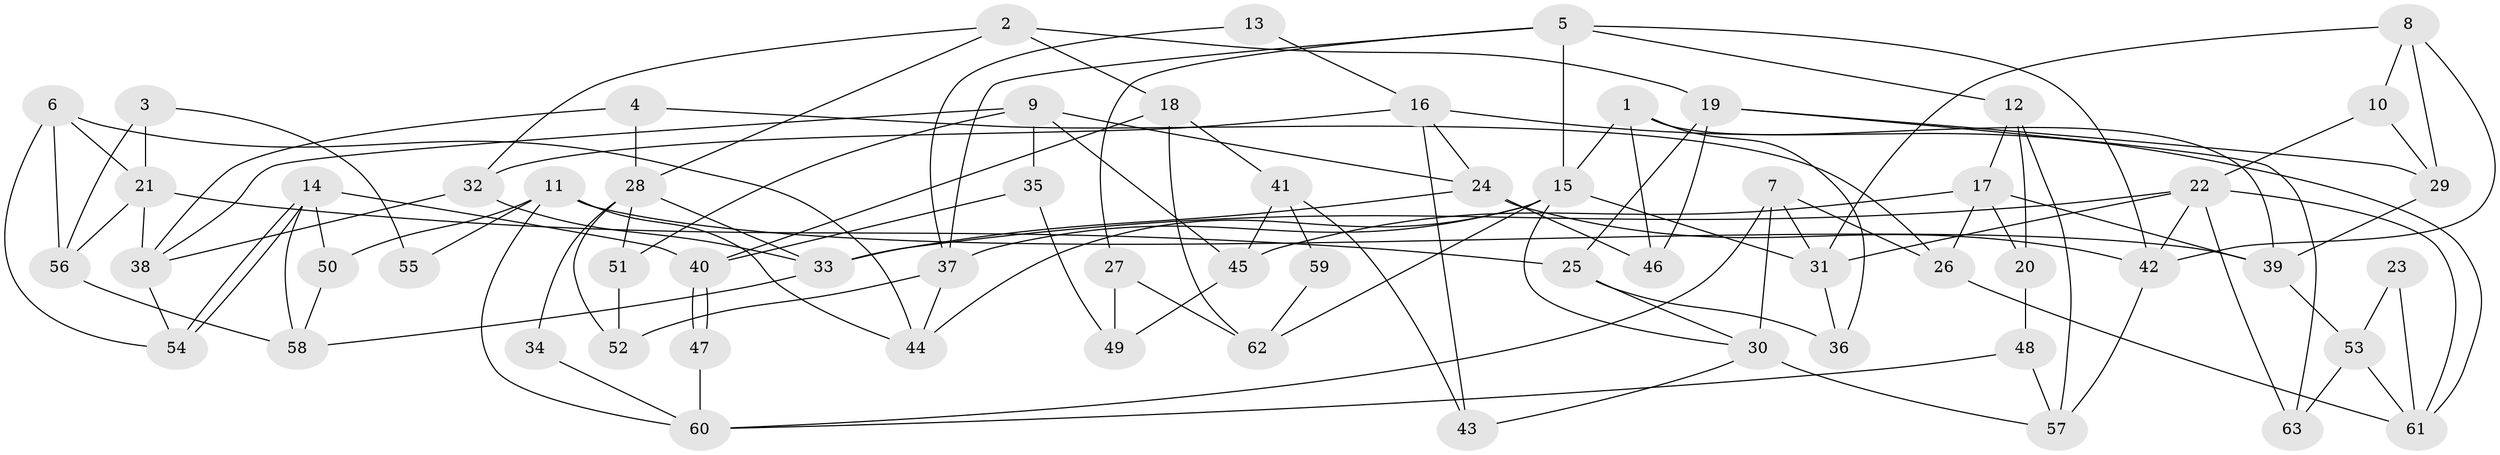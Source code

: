 // coarse degree distribution, {5: 0.21052631578947367, 7: 0.05263157894736842, 4: 0.10526315789473684, 6: 0.21052631578947367, 8: 0.05263157894736842, 2: 0.10526315789473684, 9: 0.05263157894736842, 1: 0.02631578947368421, 3: 0.18421052631578946}
// Generated by graph-tools (version 1.1) at 2025/52/02/27/25 19:52:08]
// undirected, 63 vertices, 126 edges
graph export_dot {
graph [start="1"]
  node [color=gray90,style=filled];
  1;
  2;
  3;
  4;
  5;
  6;
  7;
  8;
  9;
  10;
  11;
  12;
  13;
  14;
  15;
  16;
  17;
  18;
  19;
  20;
  21;
  22;
  23;
  24;
  25;
  26;
  27;
  28;
  29;
  30;
  31;
  32;
  33;
  34;
  35;
  36;
  37;
  38;
  39;
  40;
  41;
  42;
  43;
  44;
  45;
  46;
  47;
  48;
  49;
  50;
  51;
  52;
  53;
  54;
  55;
  56;
  57;
  58;
  59;
  60;
  61;
  62;
  63;
  1 -- 36;
  1 -- 39;
  1 -- 15;
  1 -- 46;
  2 -- 28;
  2 -- 19;
  2 -- 18;
  2 -- 32;
  3 -- 56;
  3 -- 21;
  3 -- 55;
  4 -- 38;
  4 -- 28;
  4 -- 26;
  5 -- 37;
  5 -- 15;
  5 -- 12;
  5 -- 27;
  5 -- 42;
  6 -- 44;
  6 -- 54;
  6 -- 21;
  6 -- 56;
  7 -- 26;
  7 -- 31;
  7 -- 30;
  7 -- 60;
  8 -- 42;
  8 -- 10;
  8 -- 29;
  8 -- 31;
  9 -- 45;
  9 -- 24;
  9 -- 35;
  9 -- 38;
  9 -- 51;
  10 -- 29;
  10 -- 22;
  11 -- 50;
  11 -- 39;
  11 -- 44;
  11 -- 55;
  11 -- 60;
  12 -- 17;
  12 -- 20;
  12 -- 57;
  13 -- 16;
  13 -- 37;
  14 -- 54;
  14 -- 54;
  14 -- 40;
  14 -- 50;
  14 -- 58;
  15 -- 30;
  15 -- 31;
  15 -- 37;
  15 -- 44;
  15 -- 62;
  16 -- 32;
  16 -- 24;
  16 -- 43;
  16 -- 61;
  17 -- 26;
  17 -- 20;
  17 -- 39;
  17 -- 45;
  18 -- 41;
  18 -- 40;
  18 -- 62;
  19 -- 25;
  19 -- 46;
  19 -- 29;
  19 -- 63;
  20 -- 48;
  21 -- 38;
  21 -- 25;
  21 -- 56;
  22 -- 31;
  22 -- 63;
  22 -- 33;
  22 -- 42;
  22 -- 61;
  23 -- 53;
  23 -- 61;
  24 -- 33;
  24 -- 42;
  24 -- 46;
  25 -- 30;
  25 -- 36;
  26 -- 61;
  27 -- 62;
  27 -- 49;
  28 -- 33;
  28 -- 51;
  28 -- 34;
  28 -- 52;
  29 -- 39;
  30 -- 57;
  30 -- 43;
  31 -- 36;
  32 -- 33;
  32 -- 38;
  33 -- 58;
  34 -- 60;
  35 -- 40;
  35 -- 49;
  37 -- 44;
  37 -- 52;
  38 -- 54;
  39 -- 53;
  40 -- 47;
  40 -- 47;
  41 -- 43;
  41 -- 45;
  41 -- 59;
  42 -- 57;
  45 -- 49;
  47 -- 60;
  48 -- 57;
  48 -- 60;
  50 -- 58;
  51 -- 52;
  53 -- 61;
  53 -- 63;
  56 -- 58;
  59 -- 62;
}
